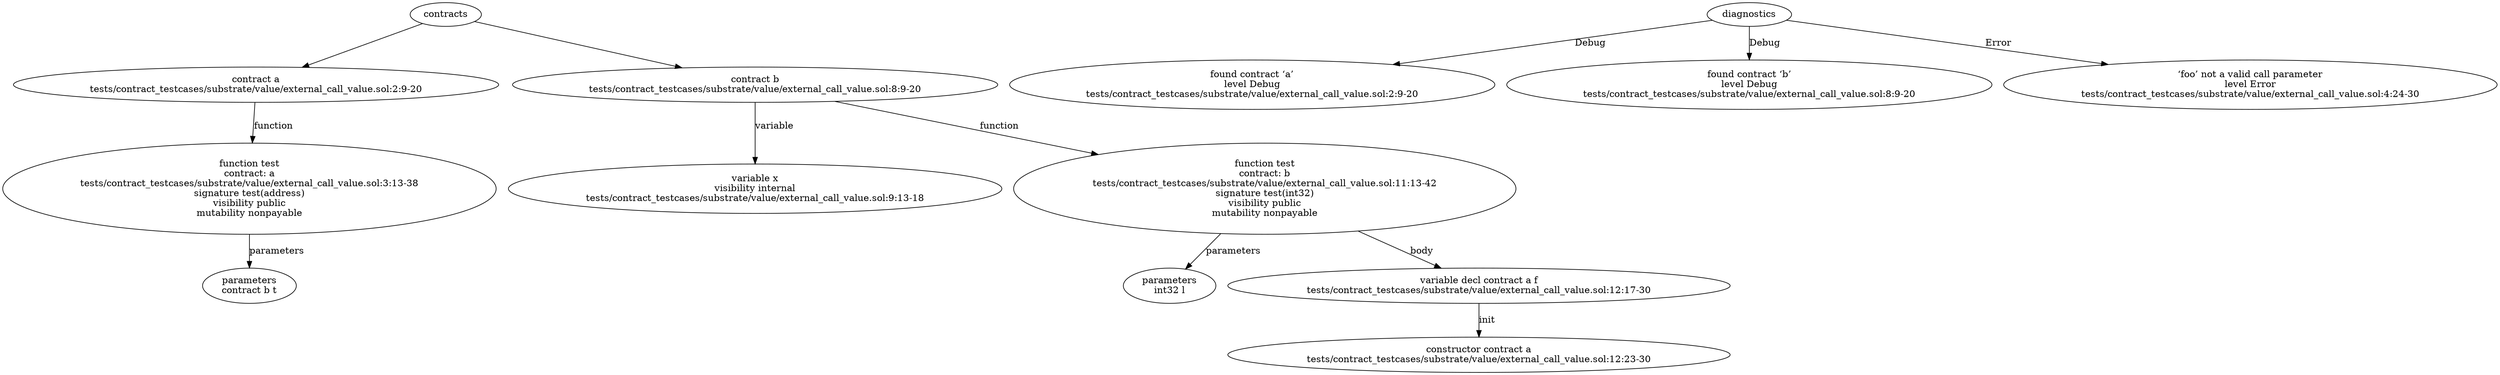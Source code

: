 strict digraph "tests/contract_testcases/substrate/value/external_call_value.sol" {
	contract [label="contract a\ntests/contract_testcases/substrate/value/external_call_value.sol:2:9-20"]
	test [label="function test\ncontract: a\ntests/contract_testcases/substrate/value/external_call_value.sol:3:13-38\nsignature test(address)\nvisibility public\nmutability nonpayable"]
	parameters [label="parameters\ncontract b t"]
	contract_4 [label="contract b\ntests/contract_testcases/substrate/value/external_call_value.sol:8:9-20"]
	var [label="variable x\nvisibility internal\ntests/contract_testcases/substrate/value/external_call_value.sol:9:13-18"]
	test_6 [label="function test\ncontract: b\ntests/contract_testcases/substrate/value/external_call_value.sol:11:13-42\nsignature test(int32)\nvisibility public\nmutability nonpayable"]
	parameters_7 [label="parameters\nint32 l"]
	var_decl [label="variable decl contract a f\ntests/contract_testcases/substrate/value/external_call_value.sol:12:17-30"]
	constructor [label="constructor contract a\ntests/contract_testcases/substrate/value/external_call_value.sol:12:23-30"]
	diagnostic [label="found contract ‘a’\nlevel Debug\ntests/contract_testcases/substrate/value/external_call_value.sol:2:9-20"]
	diagnostic_12 [label="found contract ‘b’\nlevel Debug\ntests/contract_testcases/substrate/value/external_call_value.sol:8:9-20"]
	diagnostic_13 [label="‘foo’ not a valid call parameter\nlevel Error\ntests/contract_testcases/substrate/value/external_call_value.sol:4:24-30"]
	contracts -> contract
	contract -> test [label="function"]
	test -> parameters [label="parameters"]
	contracts -> contract_4
	contract_4 -> var [label="variable"]
	contract_4 -> test_6 [label="function"]
	test_6 -> parameters_7 [label="parameters"]
	test_6 -> var_decl [label="body"]
	var_decl -> constructor [label="init"]
	diagnostics -> diagnostic [label="Debug"]
	diagnostics -> diagnostic_12 [label="Debug"]
	diagnostics -> diagnostic_13 [label="Error"]
}
